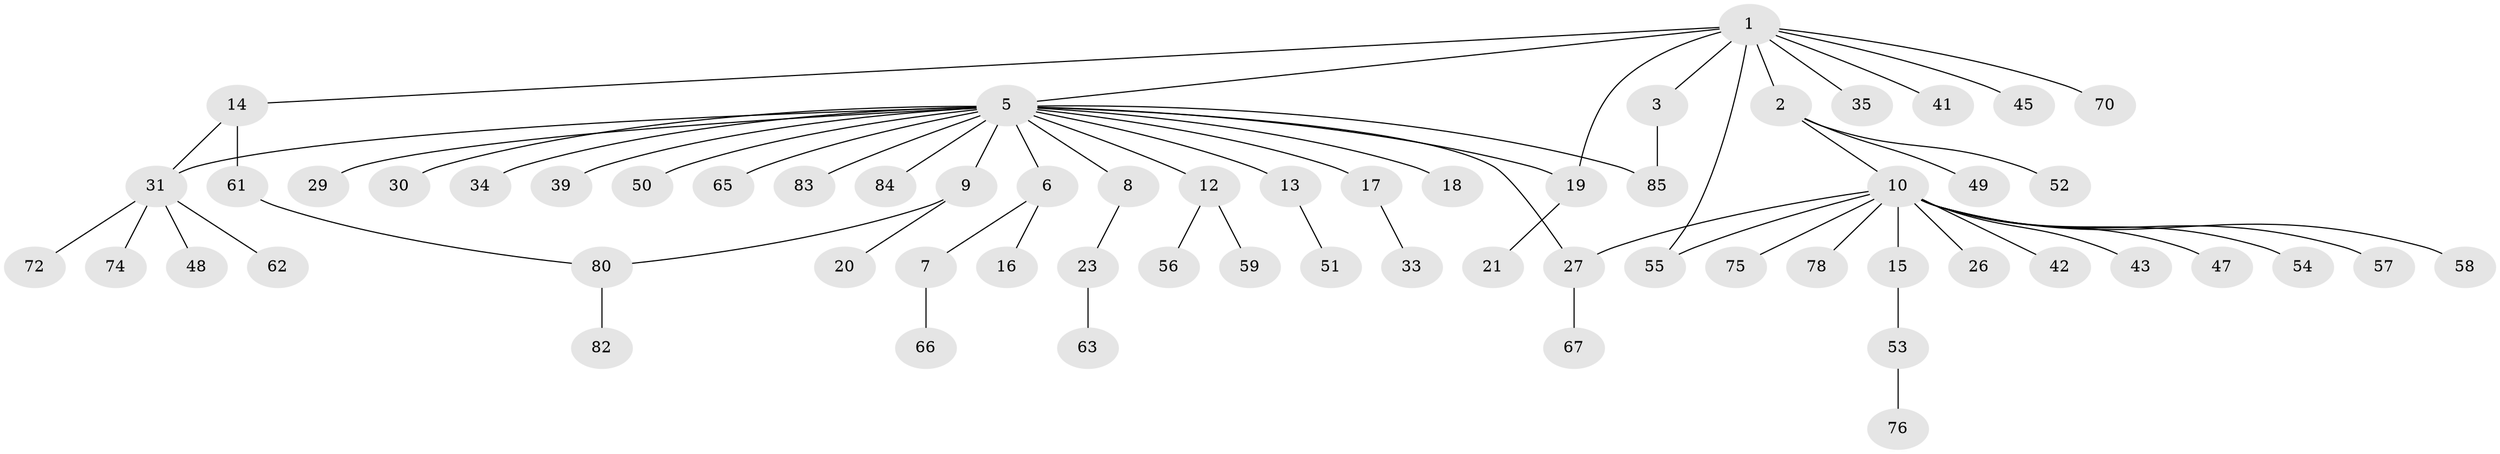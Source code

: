 // original degree distribution, {11: 0.011627906976744186, 5: 0.011627906976744186, 3: 0.10465116279069768, 1: 0.5813953488372093, 22: 0.011627906976744186, 4: 0.03488372093023256, 2: 0.22093023255813954, 14: 0.011627906976744186, 7: 0.011627906976744186}
// Generated by graph-tools (version 1.1) at 2025/41/03/06/25 10:41:47]
// undirected, 63 vertices, 68 edges
graph export_dot {
graph [start="1"]
  node [color=gray90,style=filled];
  1 [super="+11"];
  2 [super="+68"];
  3 [super="+4"];
  5 [super="+44"];
  6 [super="+71"];
  7;
  8;
  9 [super="+32"];
  10 [super="+24"];
  12 [super="+38"];
  13 [super="+37"];
  14 [super="+40"];
  15 [super="+36"];
  16;
  17 [super="+22"];
  18 [super="+46"];
  19 [super="+25"];
  20;
  21 [super="+64"];
  23 [super="+28"];
  26;
  27 [super="+73"];
  29;
  30 [super="+86"];
  31 [super="+60"];
  33;
  34 [super="+79"];
  35 [super="+69"];
  39;
  41;
  42;
  43;
  45;
  47;
  48 [super="+77"];
  49;
  50;
  51;
  52;
  53;
  54;
  55;
  56;
  57;
  58;
  59;
  61;
  62;
  63;
  65;
  66;
  67;
  70;
  72;
  74;
  75;
  76;
  78;
  80 [super="+81"];
  82;
  83;
  84;
  85;
  1 -- 2;
  1 -- 3;
  1 -- 5;
  1 -- 14;
  1 -- 35;
  1 -- 41;
  1 -- 45;
  1 -- 70;
  1 -- 19;
  1 -- 55;
  2 -- 10;
  2 -- 49;
  2 -- 52;
  3 -- 85;
  5 -- 6;
  5 -- 8;
  5 -- 9;
  5 -- 12;
  5 -- 13;
  5 -- 17;
  5 -- 18;
  5 -- 19;
  5 -- 29;
  5 -- 30;
  5 -- 31;
  5 -- 34;
  5 -- 39;
  5 -- 50;
  5 -- 65;
  5 -- 83;
  5 -- 84;
  5 -- 85;
  5 -- 27;
  6 -- 7;
  6 -- 16;
  7 -- 66;
  8 -- 23;
  9 -- 20;
  9 -- 80;
  10 -- 15;
  10 -- 26;
  10 -- 27;
  10 -- 42;
  10 -- 43;
  10 -- 47;
  10 -- 54;
  10 -- 55;
  10 -- 57;
  10 -- 58;
  10 -- 75;
  10 -- 78;
  12 -- 56;
  12 -- 59;
  13 -- 51;
  14 -- 61;
  14 -- 31;
  15 -- 53;
  17 -- 33;
  19 -- 21;
  23 -- 63;
  27 -- 67;
  31 -- 48;
  31 -- 62;
  31 -- 72;
  31 -- 74;
  53 -- 76;
  61 -- 80;
  80 -- 82;
}
